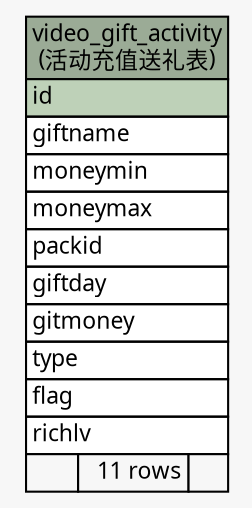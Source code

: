 // dot 2.26.0 on Linux 2.6.32-504.3.3.el6.x86_64
// SchemaSpy rev Unknown
digraph "video_gift_activity" {
  graph [
    rankdir="RL"
    bgcolor="#f7f7f7"
    nodesep="0.18"
    ranksep="0.46"
    fontname="Microsoft YaHei"
    fontsize="11"
  ];
  node [
    fontname="Microsoft YaHei"
    fontsize="11"
    shape="plaintext"
  ];
  edge [
    arrowsize="0.8"
  ];
  "video_gift_activity" [
    label=<
    <TABLE BORDER="0" CELLBORDER="1" CELLSPACING="0" BGCOLOR="#ffffff">
      <TR><TD COLSPAN="3" BGCOLOR="#9bab96" ALIGN="CENTER">video_gift_activity<br/>(活动充值送礼表)</TD></TR>
      <TR><TD PORT="id" COLSPAN="3" BGCOLOR="#bed1b8" ALIGN="LEFT">id</TD></TR>
      <TR><TD PORT="giftname" COLSPAN="3" ALIGN="LEFT">giftname</TD></TR>
      <TR><TD PORT="moneymin" COLSPAN="3" ALIGN="LEFT">moneymin</TD></TR>
      <TR><TD PORT="moneymax" COLSPAN="3" ALIGN="LEFT">moneymax</TD></TR>
      <TR><TD PORT="packid" COLSPAN="3" ALIGN="LEFT">packid</TD></TR>
      <TR><TD PORT="giftday" COLSPAN="3" ALIGN="LEFT">giftday</TD></TR>
      <TR><TD PORT="gitmoney" COLSPAN="3" ALIGN="LEFT">gitmoney</TD></TR>
      <TR><TD PORT="type" COLSPAN="3" ALIGN="LEFT">type</TD></TR>
      <TR><TD PORT="flag" COLSPAN="3" ALIGN="LEFT">flag</TD></TR>
      <TR><TD PORT="richlv" COLSPAN="3" ALIGN="LEFT">richlv</TD></TR>
      <TR><TD ALIGN="LEFT" BGCOLOR="#f7f7f7">  </TD><TD ALIGN="RIGHT" BGCOLOR="#f7f7f7">11 rows</TD><TD ALIGN="RIGHT" BGCOLOR="#f7f7f7">  </TD></TR>
    </TABLE>>
    URL="tables/video_gift_activity.html"
    tooltip="video_gift_activity"
  ];
}
